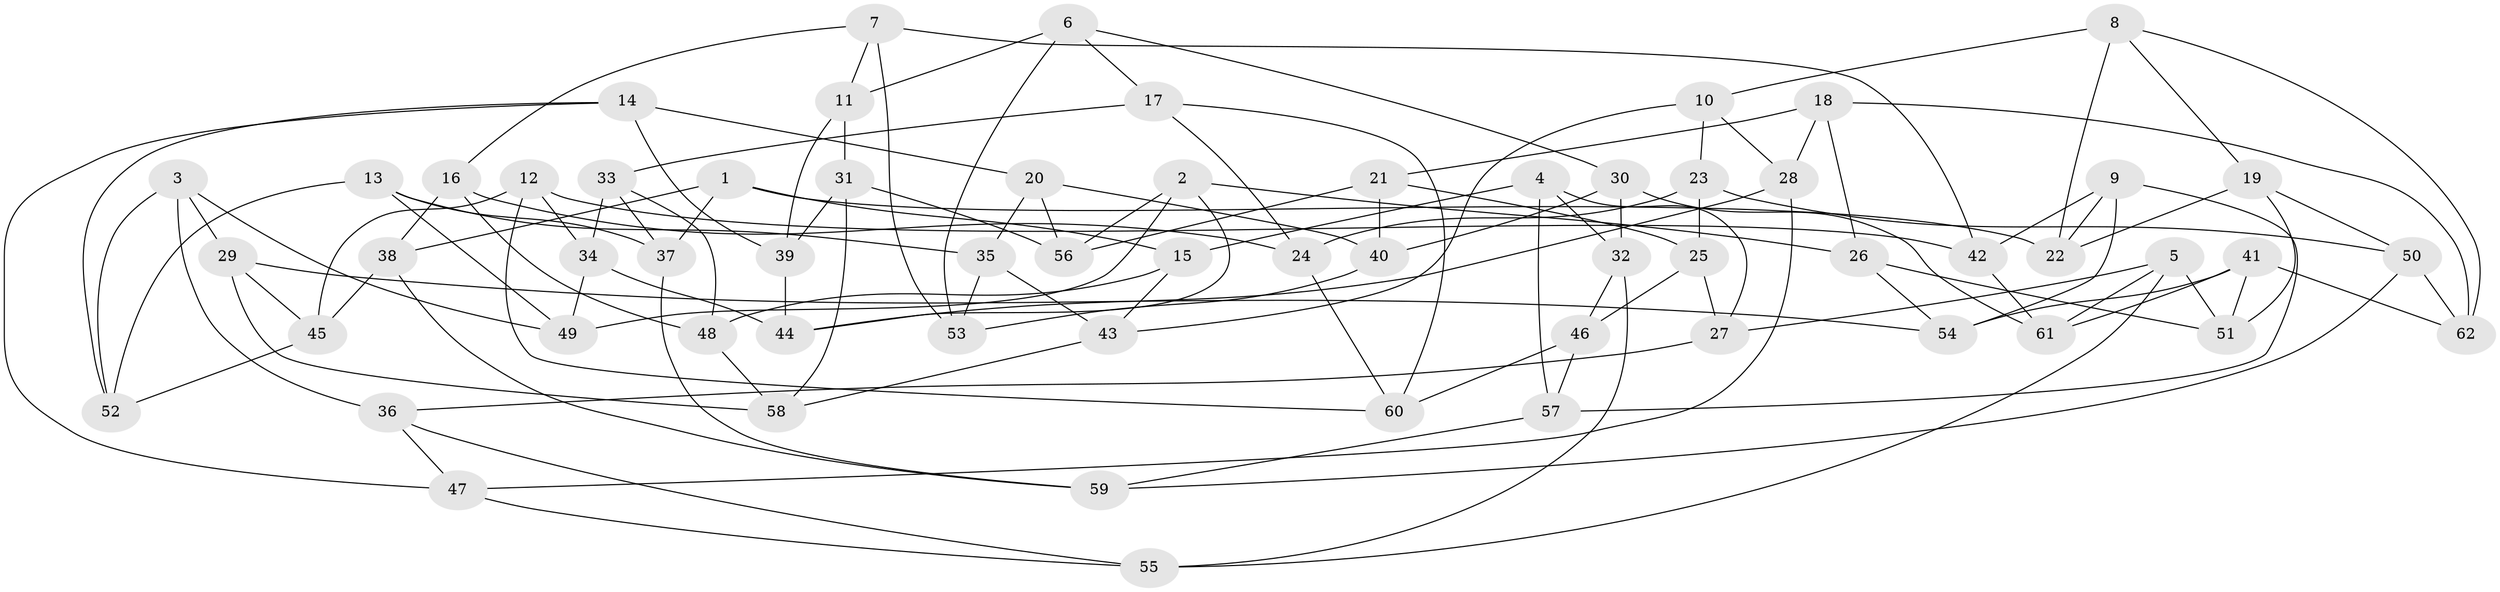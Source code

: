 // coarse degree distribution, {10: 0.02702702702702703, 8: 0.08108108108108109, 6: 0.16216216216216217, 4: 0.5135135135135135, 7: 0.08108108108108109, 5: 0.08108108108108109, 3: 0.05405405405405406}
// Generated by graph-tools (version 1.1) at 2025/20/03/04/25 18:20:31]
// undirected, 62 vertices, 124 edges
graph export_dot {
graph [start="1"]
  node [color=gray90,style=filled];
  1;
  2;
  3;
  4;
  5;
  6;
  7;
  8;
  9;
  10;
  11;
  12;
  13;
  14;
  15;
  16;
  17;
  18;
  19;
  20;
  21;
  22;
  23;
  24;
  25;
  26;
  27;
  28;
  29;
  30;
  31;
  32;
  33;
  34;
  35;
  36;
  37;
  38;
  39;
  40;
  41;
  42;
  43;
  44;
  45;
  46;
  47;
  48;
  49;
  50;
  51;
  52;
  53;
  54;
  55;
  56;
  57;
  58;
  59;
  60;
  61;
  62;
  1 -- 22;
  1 -- 38;
  1 -- 37;
  1 -- 15;
  2 -- 44;
  2 -- 56;
  2 -- 26;
  2 -- 49;
  3 -- 29;
  3 -- 49;
  3 -- 52;
  3 -- 36;
  4 -- 15;
  4 -- 32;
  4 -- 57;
  4 -- 27;
  5 -- 51;
  5 -- 61;
  5 -- 27;
  5 -- 55;
  6 -- 30;
  6 -- 53;
  6 -- 17;
  6 -- 11;
  7 -- 42;
  7 -- 53;
  7 -- 16;
  7 -- 11;
  8 -- 19;
  8 -- 10;
  8 -- 62;
  8 -- 22;
  9 -- 54;
  9 -- 22;
  9 -- 57;
  9 -- 42;
  10 -- 28;
  10 -- 23;
  10 -- 43;
  11 -- 31;
  11 -- 39;
  12 -- 34;
  12 -- 60;
  12 -- 42;
  12 -- 45;
  13 -- 49;
  13 -- 35;
  13 -- 52;
  13 -- 37;
  14 -- 20;
  14 -- 39;
  14 -- 52;
  14 -- 47;
  15 -- 43;
  15 -- 48;
  16 -- 48;
  16 -- 38;
  16 -- 24;
  17 -- 33;
  17 -- 60;
  17 -- 24;
  18 -- 26;
  18 -- 28;
  18 -- 21;
  18 -- 62;
  19 -- 50;
  19 -- 51;
  19 -- 22;
  20 -- 40;
  20 -- 35;
  20 -- 56;
  21 -- 40;
  21 -- 56;
  21 -- 25;
  23 -- 25;
  23 -- 24;
  23 -- 50;
  24 -- 60;
  25 -- 27;
  25 -- 46;
  26 -- 51;
  26 -- 54;
  27 -- 36;
  28 -- 44;
  28 -- 47;
  29 -- 58;
  29 -- 45;
  29 -- 54;
  30 -- 40;
  30 -- 61;
  30 -- 32;
  31 -- 58;
  31 -- 39;
  31 -- 56;
  32 -- 46;
  32 -- 55;
  33 -- 34;
  33 -- 48;
  33 -- 37;
  34 -- 44;
  34 -- 49;
  35 -- 43;
  35 -- 53;
  36 -- 55;
  36 -- 47;
  37 -- 59;
  38 -- 45;
  38 -- 59;
  39 -- 44;
  40 -- 53;
  41 -- 54;
  41 -- 61;
  41 -- 62;
  41 -- 51;
  42 -- 61;
  43 -- 58;
  45 -- 52;
  46 -- 57;
  46 -- 60;
  47 -- 55;
  48 -- 58;
  50 -- 59;
  50 -- 62;
  57 -- 59;
}
